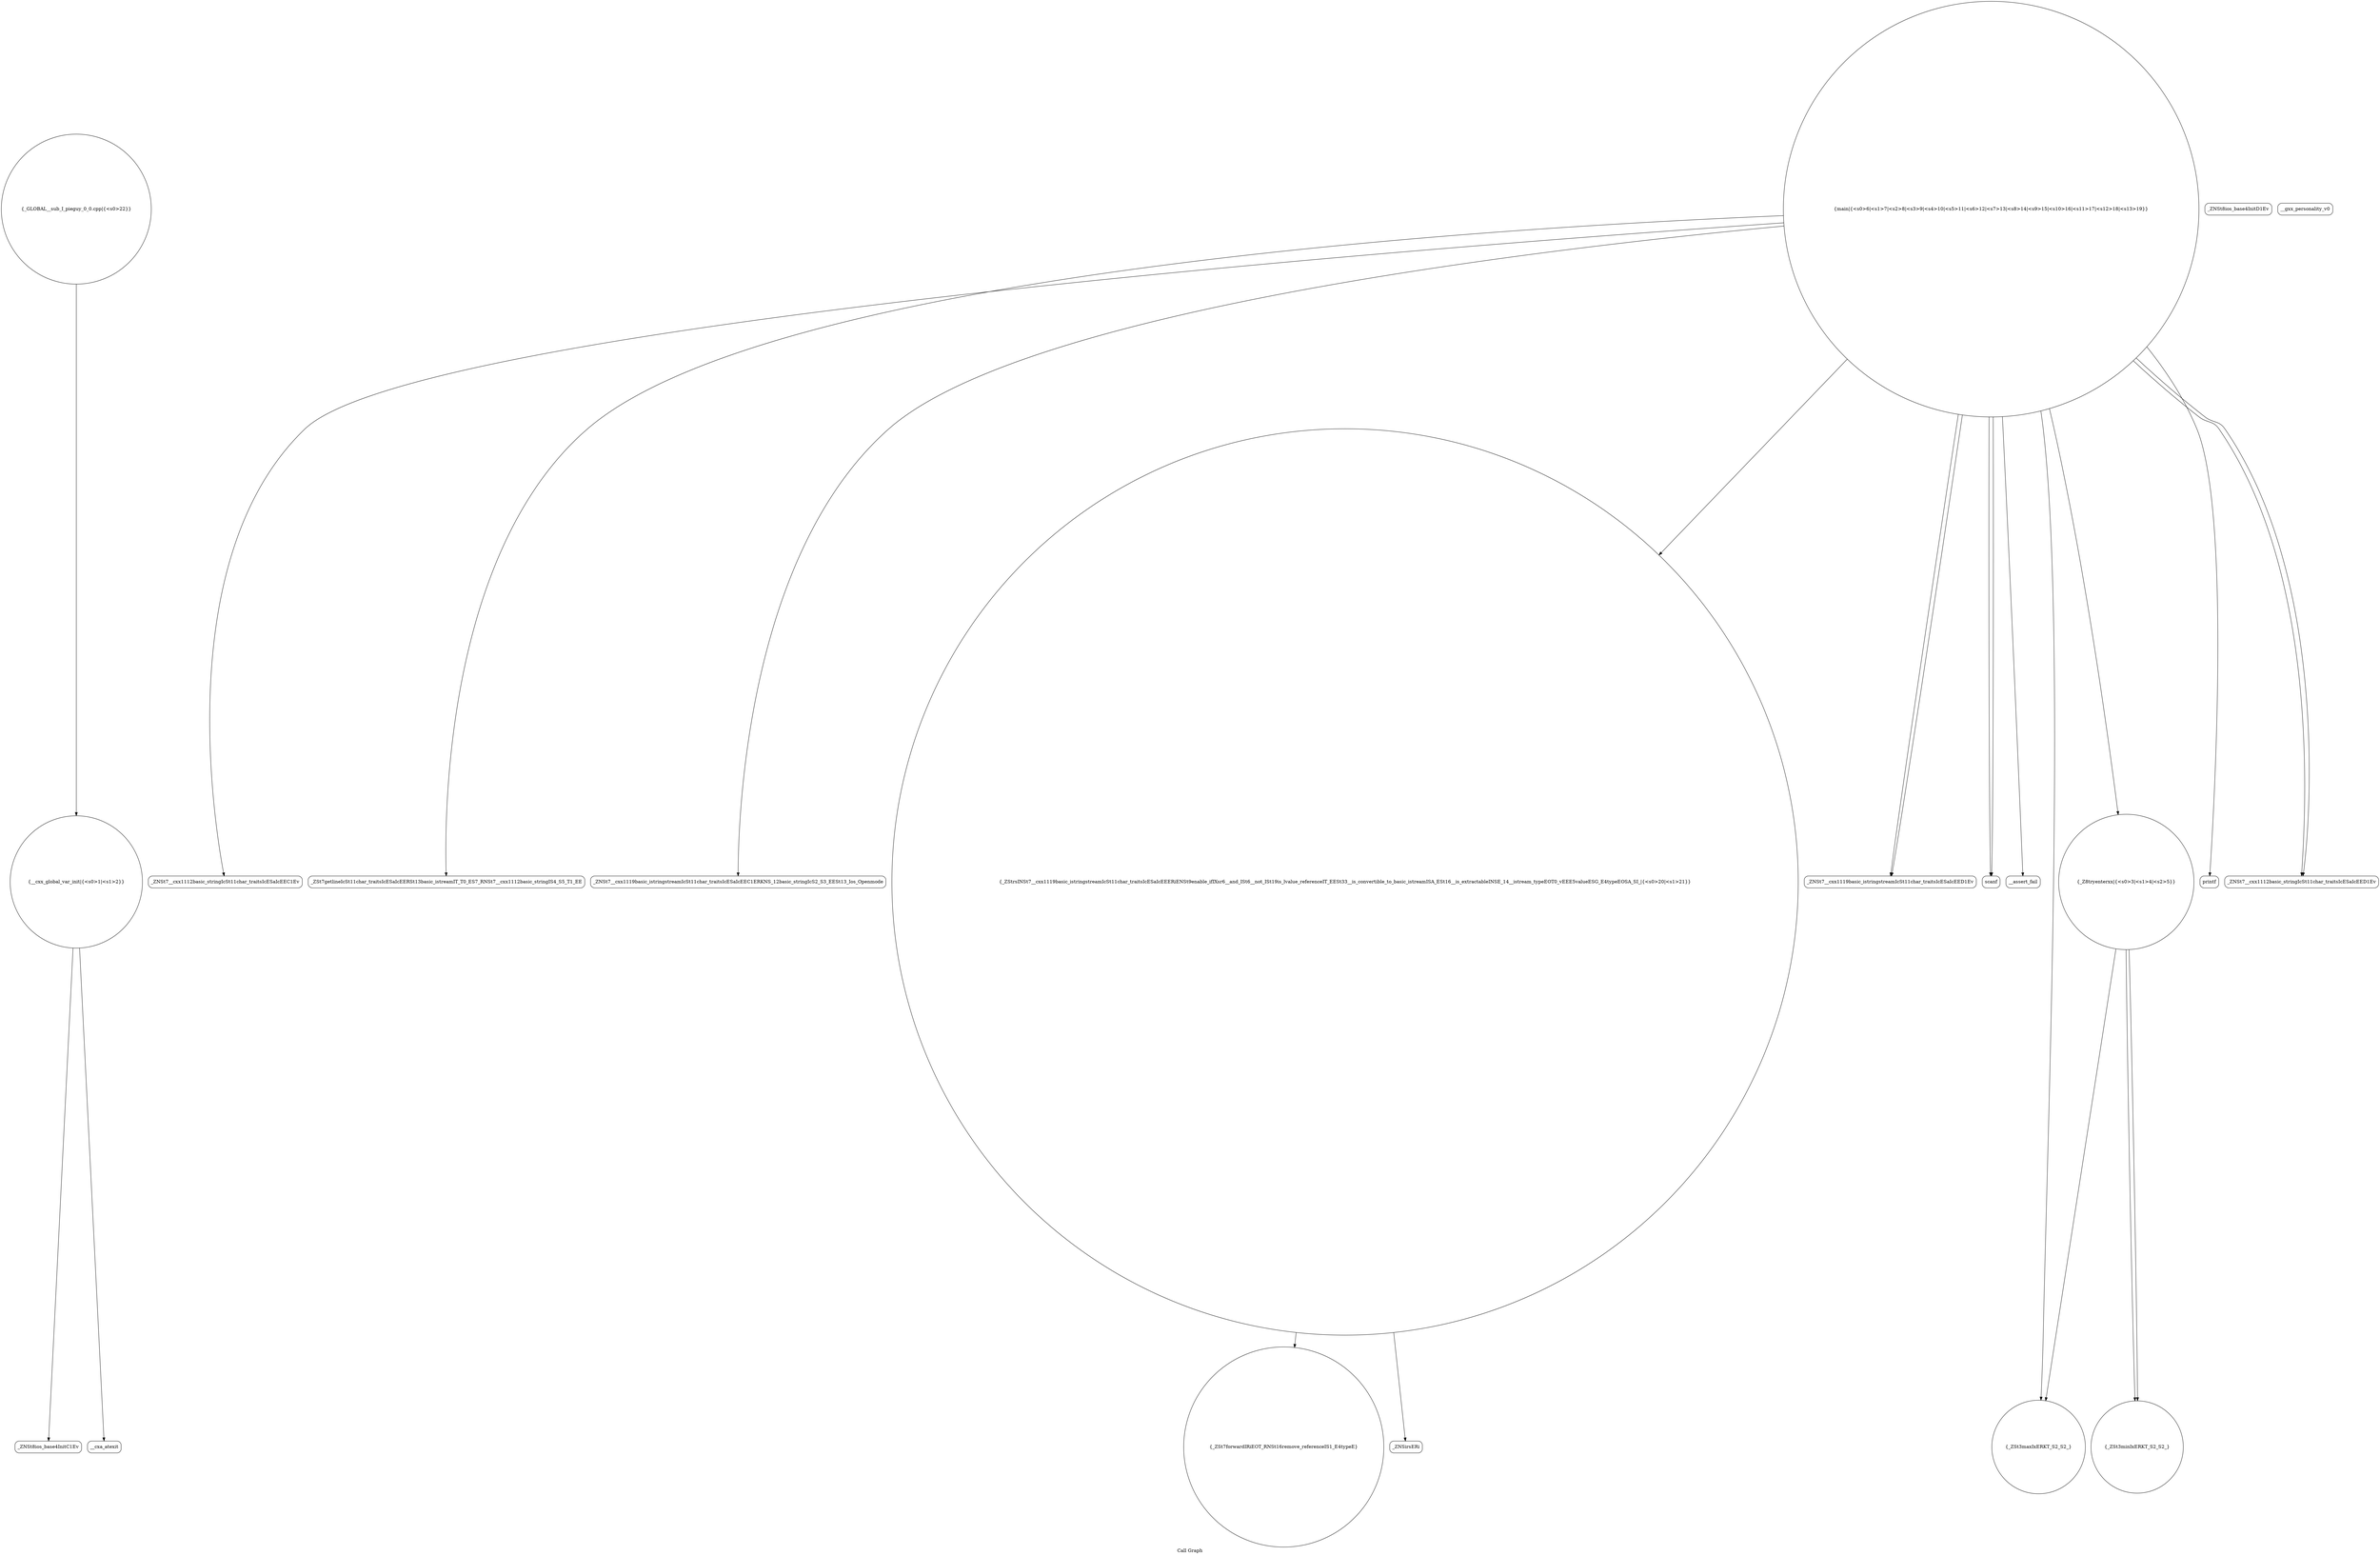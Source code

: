 digraph "Call Graph" {
	label="Call Graph";

	Node0x55f522774670 [shape=record,shape=circle,label="{__cxx_global_var_init|{<s0>1|<s1>2}}"];
	Node0x55f522774670:s0 -> Node0x55f5227746f0[color=black];
	Node0x55f522774670:s1 -> Node0x55f5227e1fc0[color=black];
	Node0x55f5227e21c0 [shape=record,shape=circle,label="{main|{<s0>6|<s1>7|<s2>8|<s3>9|<s4>10|<s5>11|<s6>12|<s7>13|<s8>14|<s9>15|<s10>16|<s11>17|<s12>18|<s13>19}}"];
	Node0x55f5227e21c0:s0 -> Node0x55f5227e2240[color=black];
	Node0x55f5227e21c0:s1 -> Node0x55f5227e22c0[color=black];
	Node0x55f5227e21c0:s2 -> Node0x55f5227e2440[color=black];
	Node0x55f5227e21c0:s3 -> Node0x55f5227e23c0[color=black];
	Node0x55f5227e21c0:s4 -> Node0x55f5227e24c0[color=black];
	Node0x55f5227e21c0:s5 -> Node0x55f5227e2540[color=black];
	Node0x55f5227e21c0:s6 -> Node0x55f5227e2540[color=black];
	Node0x55f5227e21c0:s7 -> Node0x55f5227e25c0[color=black];
	Node0x55f5227e21c0:s8 -> Node0x55f5227e24c0[color=black];
	Node0x55f5227e21c0:s9 -> Node0x55f5227e2040[color=black];
	Node0x55f5227e21c0:s10 -> Node0x55f5227e2140[color=black];
	Node0x55f5227e21c0:s11 -> Node0x55f5227e2640[color=black];
	Node0x55f5227e21c0:s12 -> Node0x55f5227e26c0[color=black];
	Node0x55f5227e21c0:s13 -> Node0x55f5227e26c0[color=black];
	Node0x55f5227e2540 [shape=record,shape=Mrecord,label="{scanf}"];
	Node0x55f5227e1f40 [shape=record,shape=Mrecord,label="{_ZNSt8ios_base4InitD1Ev}"];
	Node0x55f5227e22c0 [shape=record,shape=Mrecord,label="{_ZSt7getlineIcSt11char_traitsIcESaIcEERSt13basic_istreamIT_T0_ES7_RNSt7__cxx1112basic_stringIS4_S5_T1_EE}"];
	Node0x55f5227e2640 [shape=record,shape=Mrecord,label="{printf}"];
	Node0x55f5227e2040 [shape=record,shape=circle,label="{_Z8tryenterxx|{<s0>3|<s1>4|<s2>5}}"];
	Node0x55f5227e2040:s0 -> Node0x55f5227e20c0[color=black];
	Node0x55f5227e2040:s1 -> Node0x55f5227e20c0[color=black];
	Node0x55f5227e2040:s2 -> Node0x55f5227e2140[color=black];
	Node0x55f5227e23c0 [shape=record,shape=circle,label="{_ZStrsINSt7__cxx1119basic_istringstreamIcSt11char_traitsIcESaIcEEERiENSt9enable_ifIXsr6__and_ISt6__not_ISt19is_lvalue_referenceIT_EESt33__is_convertible_to_basic_istreamISA_ESt16__is_extractableINSE_14__istream_typeEOT0_vEEE5valueESG_E4typeEOSA_SI_|{<s0>20|<s1>21}}"];
	Node0x55f5227e23c0:s0 -> Node0x55f5227e27c0[color=black];
	Node0x55f5227e23c0:s1 -> Node0x55f5227e2740[color=black];
	Node0x55f5227e2740 [shape=record,shape=Mrecord,label="{_ZNSirsERi}"];
	Node0x55f5227e2140 [shape=record,shape=circle,label="{_ZSt3maxIxERKT_S2_S2_}"];
	Node0x55f5227e24c0 [shape=record,shape=Mrecord,label="{_ZNSt7__cxx1119basic_istringstreamIcSt11char_traitsIcESaIcEED1Ev}"];
	Node0x55f5227e2840 [shape=record,shape=circle,label="{_GLOBAL__sub_I_pieguy_0_0.cpp|{<s0>22}}"];
	Node0x55f5227e2840:s0 -> Node0x55f522774670[color=black];
	Node0x55f5227746f0 [shape=record,shape=Mrecord,label="{_ZNSt8ios_base4InitC1Ev}"];
	Node0x55f5227e2240 [shape=record,shape=Mrecord,label="{_ZNSt7__cxx1112basic_stringIcSt11char_traitsIcESaIcEEC1Ev}"];
	Node0x55f5227e25c0 [shape=record,shape=Mrecord,label="{__assert_fail}"];
	Node0x55f5227e1fc0 [shape=record,shape=Mrecord,label="{__cxa_atexit}"];
	Node0x55f5227e2340 [shape=record,shape=Mrecord,label="{__gxx_personality_v0}"];
	Node0x55f5227e26c0 [shape=record,shape=Mrecord,label="{_ZNSt7__cxx1112basic_stringIcSt11char_traitsIcESaIcEED1Ev}"];
	Node0x55f5227e20c0 [shape=record,shape=circle,label="{_ZSt3minIxERKT_S2_S2_}"];
	Node0x55f5227e2440 [shape=record,shape=Mrecord,label="{_ZNSt7__cxx1119basic_istringstreamIcSt11char_traitsIcESaIcEEC1ERKNS_12basic_stringIcS2_S3_EESt13_Ios_Openmode}"];
	Node0x55f5227e27c0 [shape=record,shape=circle,label="{_ZSt7forwardIRiEOT_RNSt16remove_referenceIS1_E4typeE}"];
}
